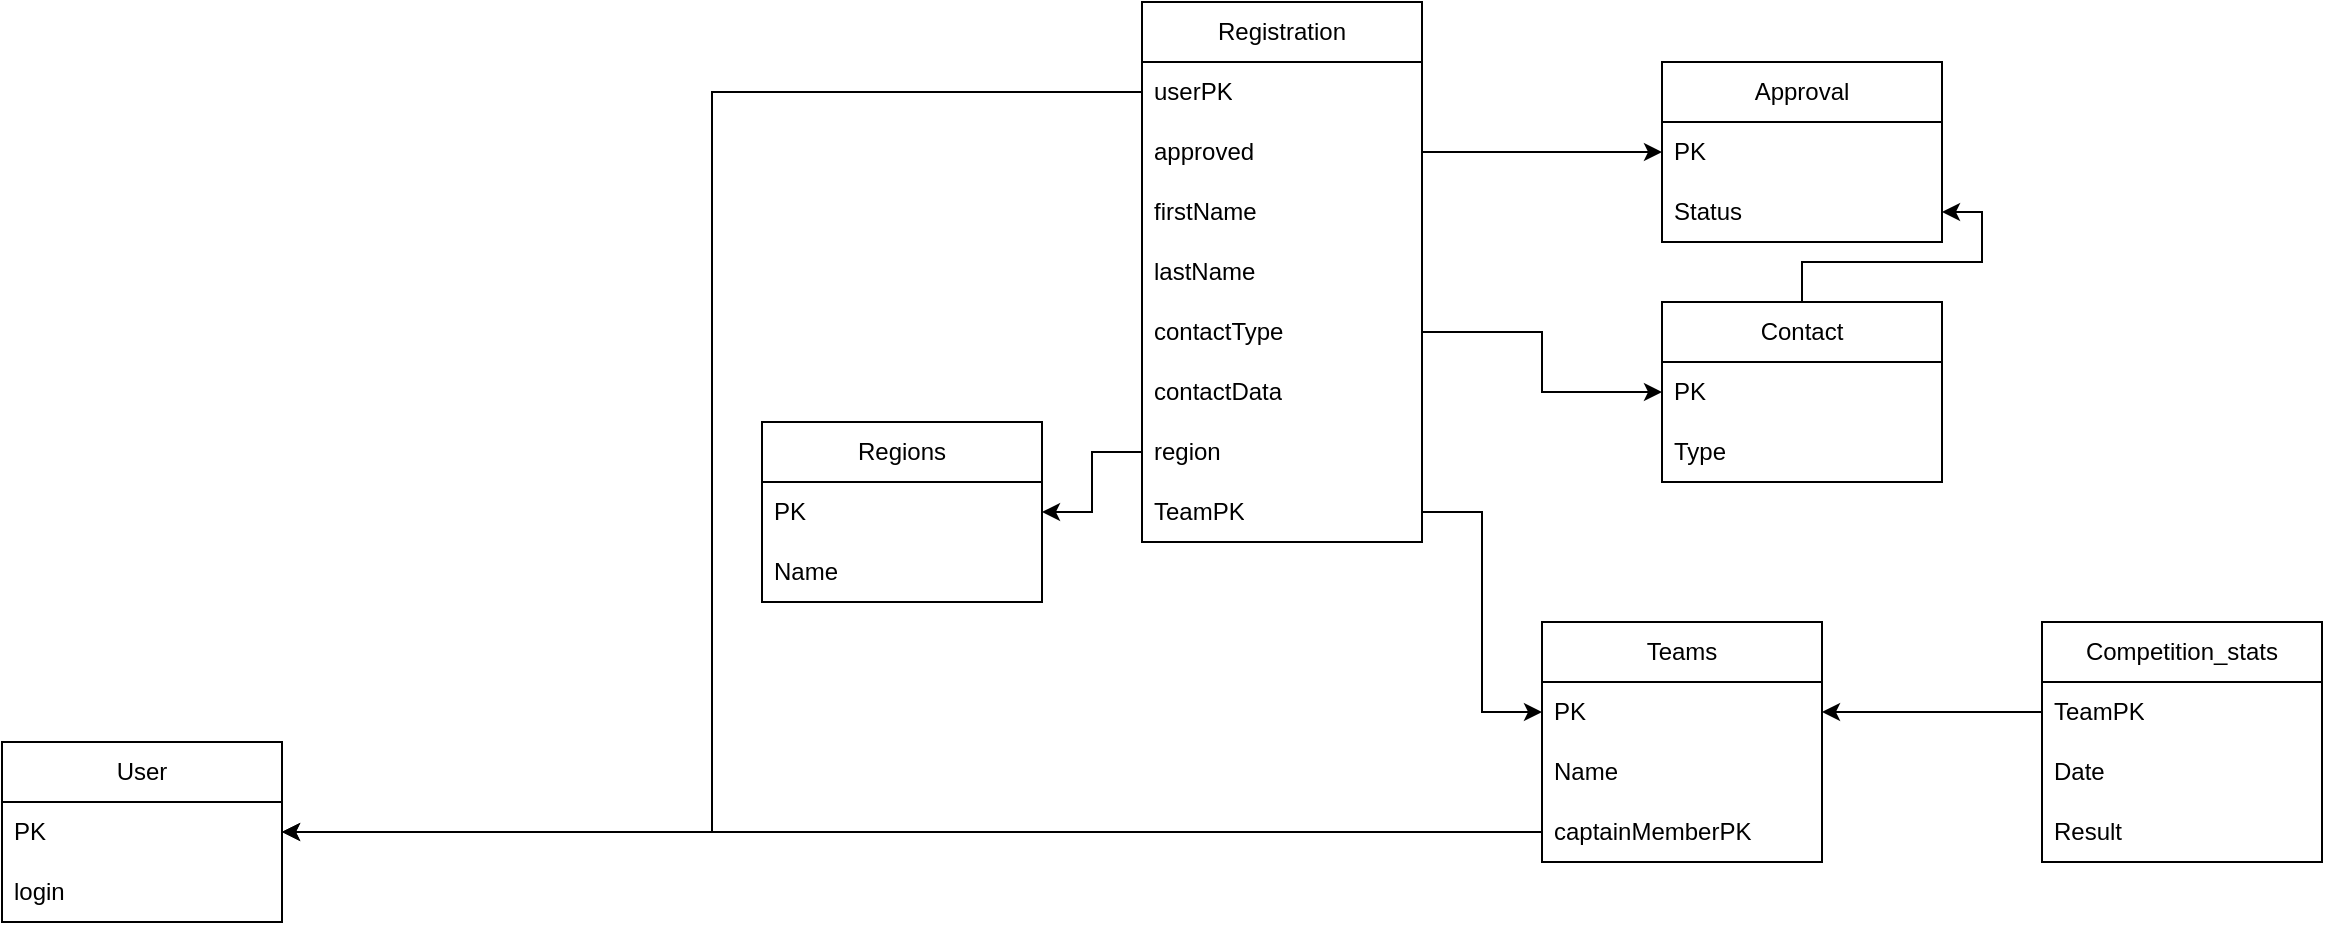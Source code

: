 <mxfile version="22.0.3" type="device">
  <diagram name="Страница — 1" id="AAezG6sqDGXR2QFXzImh">
    <mxGraphModel dx="1745" dy="1896" grid="1" gridSize="10" guides="1" tooltips="1" connect="1" arrows="1" fold="1" page="1" pageScale="1" pageWidth="827" pageHeight="1169" math="0" shadow="0">
      <root>
        <mxCell id="0" />
        <mxCell id="1" parent="0" />
        <mxCell id="q8Ba-6_45BxrqbbM1bzB-1" value="User" style="swimlane;fontStyle=0;childLayout=stackLayout;horizontal=1;startSize=30;horizontalStack=0;resizeParent=1;resizeParentMax=0;resizeLast=0;collapsible=1;marginBottom=0;whiteSpace=wrap;html=1;" vertex="1" parent="1">
          <mxGeometry x="-260" y="150" width="140" height="90" as="geometry" />
        </mxCell>
        <mxCell id="q8Ba-6_45BxrqbbM1bzB-2" value="PK" style="text;strokeColor=none;fillColor=none;align=left;verticalAlign=middle;spacingLeft=4;spacingRight=4;overflow=hidden;points=[[0,0.5],[1,0.5]];portConstraint=eastwest;rotatable=0;whiteSpace=wrap;html=1;" vertex="1" parent="q8Ba-6_45BxrqbbM1bzB-1">
          <mxGeometry y="30" width="140" height="30" as="geometry" />
        </mxCell>
        <mxCell id="q8Ba-6_45BxrqbbM1bzB-21" value="login" style="text;strokeColor=none;fillColor=none;align=left;verticalAlign=middle;spacingLeft=4;spacingRight=4;overflow=hidden;points=[[0,0.5],[1,0.5]];portConstraint=eastwest;rotatable=0;whiteSpace=wrap;html=1;" vertex="1" parent="q8Ba-6_45BxrqbbM1bzB-1">
          <mxGeometry y="60" width="140" height="30" as="geometry" />
        </mxCell>
        <mxCell id="q8Ba-6_45BxrqbbM1bzB-5" value="Registration&lt;br&gt;" style="swimlane;fontStyle=0;childLayout=stackLayout;horizontal=1;startSize=30;horizontalStack=0;resizeParent=1;resizeParentMax=0;resizeLast=0;collapsible=1;marginBottom=0;whiteSpace=wrap;html=1;" vertex="1" parent="1">
          <mxGeometry x="310" y="-220" width="140" height="270" as="geometry" />
        </mxCell>
        <mxCell id="q8Ba-6_45BxrqbbM1bzB-6" value="userPK" style="text;strokeColor=none;fillColor=none;align=left;verticalAlign=middle;spacingLeft=4;spacingRight=4;overflow=hidden;points=[[0,0.5],[1,0.5]];portConstraint=eastwest;rotatable=0;whiteSpace=wrap;html=1;" vertex="1" parent="q8Ba-6_45BxrqbbM1bzB-5">
          <mxGeometry y="30" width="140" height="30" as="geometry" />
        </mxCell>
        <mxCell id="q8Ba-6_45BxrqbbM1bzB-7" value="approved" style="text;strokeColor=none;fillColor=none;align=left;verticalAlign=middle;spacingLeft=4;spacingRight=4;overflow=hidden;points=[[0,0.5],[1,0.5]];portConstraint=eastwest;rotatable=0;whiteSpace=wrap;html=1;" vertex="1" parent="q8Ba-6_45BxrqbbM1bzB-5">
          <mxGeometry y="60" width="140" height="30" as="geometry" />
        </mxCell>
        <mxCell id="q8Ba-6_45BxrqbbM1bzB-49" value="firstName" style="text;strokeColor=none;fillColor=none;align=left;verticalAlign=middle;spacingLeft=4;spacingRight=4;overflow=hidden;points=[[0,0.5],[1,0.5]];portConstraint=eastwest;rotatable=0;whiteSpace=wrap;html=1;" vertex="1" parent="q8Ba-6_45BxrqbbM1bzB-5">
          <mxGeometry y="90" width="140" height="30" as="geometry" />
        </mxCell>
        <mxCell id="q8Ba-6_45BxrqbbM1bzB-50" value="lastName" style="text;strokeColor=none;fillColor=none;align=left;verticalAlign=middle;spacingLeft=4;spacingRight=4;overflow=hidden;points=[[0,0.5],[1,0.5]];portConstraint=eastwest;rotatable=0;whiteSpace=wrap;html=1;" vertex="1" parent="q8Ba-6_45BxrqbbM1bzB-5">
          <mxGeometry y="120" width="140" height="30" as="geometry" />
        </mxCell>
        <mxCell id="q8Ba-6_45BxrqbbM1bzB-51" value="contactType" style="text;strokeColor=none;fillColor=none;align=left;verticalAlign=middle;spacingLeft=4;spacingRight=4;overflow=hidden;points=[[0,0.5],[1,0.5]];portConstraint=eastwest;rotatable=0;whiteSpace=wrap;html=1;" vertex="1" parent="q8Ba-6_45BxrqbbM1bzB-5">
          <mxGeometry y="150" width="140" height="30" as="geometry" />
        </mxCell>
        <mxCell id="q8Ba-6_45BxrqbbM1bzB-52" value="contactData" style="text;strokeColor=none;fillColor=none;align=left;verticalAlign=middle;spacingLeft=4;spacingRight=4;overflow=hidden;points=[[0,0.5],[1,0.5]];portConstraint=eastwest;rotatable=0;whiteSpace=wrap;html=1;" vertex="1" parent="q8Ba-6_45BxrqbbM1bzB-5">
          <mxGeometry y="180" width="140" height="30" as="geometry" />
        </mxCell>
        <mxCell id="q8Ba-6_45BxrqbbM1bzB-53" value="region" style="text;strokeColor=none;fillColor=none;align=left;verticalAlign=middle;spacingLeft=4;spacingRight=4;overflow=hidden;points=[[0,0.5],[1,0.5]];portConstraint=eastwest;rotatable=0;whiteSpace=wrap;html=1;" vertex="1" parent="q8Ba-6_45BxrqbbM1bzB-5">
          <mxGeometry y="210" width="140" height="30" as="geometry" />
        </mxCell>
        <mxCell id="q8Ba-6_45BxrqbbM1bzB-61" value="TeamPK" style="text;strokeColor=none;fillColor=none;align=left;verticalAlign=middle;spacingLeft=4;spacingRight=4;overflow=hidden;points=[[0,0.5],[1,0.5]];portConstraint=eastwest;rotatable=0;whiteSpace=wrap;html=1;" vertex="1" parent="q8Ba-6_45BxrqbbM1bzB-5">
          <mxGeometry y="240" width="140" height="30" as="geometry" />
        </mxCell>
        <mxCell id="q8Ba-6_45BxrqbbM1bzB-9" value="Competition_stats" style="swimlane;fontStyle=0;childLayout=stackLayout;horizontal=1;startSize=30;horizontalStack=0;resizeParent=1;resizeParentMax=0;resizeLast=0;collapsible=1;marginBottom=0;whiteSpace=wrap;html=1;" vertex="1" parent="1">
          <mxGeometry x="760" y="90" width="140" height="120" as="geometry" />
        </mxCell>
        <mxCell id="q8Ba-6_45BxrqbbM1bzB-10" value="TeamPK" style="text;strokeColor=none;fillColor=none;align=left;verticalAlign=middle;spacingLeft=4;spacingRight=4;overflow=hidden;points=[[0,0.5],[1,0.5]];portConstraint=eastwest;rotatable=0;whiteSpace=wrap;html=1;" vertex="1" parent="q8Ba-6_45BxrqbbM1bzB-9">
          <mxGeometry y="30" width="140" height="30" as="geometry" />
        </mxCell>
        <mxCell id="q8Ba-6_45BxrqbbM1bzB-11" value="Date" style="text;strokeColor=none;fillColor=none;align=left;verticalAlign=middle;spacingLeft=4;spacingRight=4;overflow=hidden;points=[[0,0.5],[1,0.5]];portConstraint=eastwest;rotatable=0;whiteSpace=wrap;html=1;" vertex="1" parent="q8Ba-6_45BxrqbbM1bzB-9">
          <mxGeometry y="60" width="140" height="30" as="geometry" />
        </mxCell>
        <mxCell id="q8Ba-6_45BxrqbbM1bzB-12" value="Result" style="text;strokeColor=none;fillColor=none;align=left;verticalAlign=middle;spacingLeft=4;spacingRight=4;overflow=hidden;points=[[0,0.5],[1,0.5]];portConstraint=eastwest;rotatable=0;whiteSpace=wrap;html=1;" vertex="1" parent="q8Ba-6_45BxrqbbM1bzB-9">
          <mxGeometry y="90" width="140" height="30" as="geometry" />
        </mxCell>
        <mxCell id="q8Ba-6_45BxrqbbM1bzB-22" value="Regions" style="swimlane;fontStyle=0;childLayout=stackLayout;horizontal=1;startSize=30;horizontalStack=0;resizeParent=1;resizeParentMax=0;resizeLast=0;collapsible=1;marginBottom=0;whiteSpace=wrap;html=1;" vertex="1" parent="1">
          <mxGeometry x="120" y="-10" width="140" height="90" as="geometry" />
        </mxCell>
        <mxCell id="q8Ba-6_45BxrqbbM1bzB-23" value="PK" style="text;strokeColor=none;fillColor=none;align=left;verticalAlign=middle;spacingLeft=4;spacingRight=4;overflow=hidden;points=[[0,0.5],[1,0.5]];portConstraint=eastwest;rotatable=0;whiteSpace=wrap;html=1;" vertex="1" parent="q8Ba-6_45BxrqbbM1bzB-22">
          <mxGeometry y="30" width="140" height="30" as="geometry" />
        </mxCell>
        <mxCell id="q8Ba-6_45BxrqbbM1bzB-24" value="Name" style="text;strokeColor=none;fillColor=none;align=left;verticalAlign=middle;spacingLeft=4;spacingRight=4;overflow=hidden;points=[[0,0.5],[1,0.5]];portConstraint=eastwest;rotatable=0;whiteSpace=wrap;html=1;" vertex="1" parent="q8Ba-6_45BxrqbbM1bzB-22">
          <mxGeometry y="60" width="140" height="30" as="geometry" />
        </mxCell>
        <mxCell id="q8Ba-6_45BxrqbbM1bzB-27" value="Teams" style="swimlane;fontStyle=0;childLayout=stackLayout;horizontal=1;startSize=30;horizontalStack=0;resizeParent=1;resizeParentMax=0;resizeLast=0;collapsible=1;marginBottom=0;whiteSpace=wrap;html=1;" vertex="1" parent="1">
          <mxGeometry x="510" y="90" width="140" height="120" as="geometry" />
        </mxCell>
        <mxCell id="q8Ba-6_45BxrqbbM1bzB-28" value="PK" style="text;strokeColor=none;fillColor=none;align=left;verticalAlign=middle;spacingLeft=4;spacingRight=4;overflow=hidden;points=[[0,0.5],[1,0.5]];portConstraint=eastwest;rotatable=0;whiteSpace=wrap;html=1;" vertex="1" parent="q8Ba-6_45BxrqbbM1bzB-27">
          <mxGeometry y="30" width="140" height="30" as="geometry" />
        </mxCell>
        <mxCell id="q8Ba-6_45BxrqbbM1bzB-29" value="Name" style="text;strokeColor=none;fillColor=none;align=left;verticalAlign=middle;spacingLeft=4;spacingRight=4;overflow=hidden;points=[[0,0.5],[1,0.5]];portConstraint=eastwest;rotatable=0;whiteSpace=wrap;html=1;" vertex="1" parent="q8Ba-6_45BxrqbbM1bzB-27">
          <mxGeometry y="60" width="140" height="30" as="geometry" />
        </mxCell>
        <mxCell id="q8Ba-6_45BxrqbbM1bzB-30" value="captainMemberPK" style="text;strokeColor=none;fillColor=none;align=left;verticalAlign=middle;spacingLeft=4;spacingRight=4;overflow=hidden;points=[[0,0.5],[1,0.5]];portConstraint=eastwest;rotatable=0;whiteSpace=wrap;html=1;" vertex="1" parent="q8Ba-6_45BxrqbbM1bzB-27">
          <mxGeometry y="90" width="140" height="30" as="geometry" />
        </mxCell>
        <mxCell id="q8Ba-6_45BxrqbbM1bzB-31" style="edgeStyle=orthogonalEdgeStyle;rounded=0;orthogonalLoop=1;jettySize=auto;html=1;entryX=1;entryY=0.5;entryDx=0;entryDy=0;" edge="1" parent="1" source="q8Ba-6_45BxrqbbM1bzB-30" target="q8Ba-6_45BxrqbbM1bzB-2">
          <mxGeometry relative="1" as="geometry" />
        </mxCell>
        <mxCell id="q8Ba-6_45BxrqbbM1bzB-40" style="edgeStyle=orthogonalEdgeStyle;rounded=0;orthogonalLoop=1;jettySize=auto;html=1;entryX=1;entryY=0.5;entryDx=0;entryDy=0;" edge="1" parent="1" source="q8Ba-6_45BxrqbbM1bzB-10" target="q8Ba-6_45BxrqbbM1bzB-28">
          <mxGeometry relative="1" as="geometry" />
        </mxCell>
        <mxCell id="q8Ba-6_45BxrqbbM1bzB-41" style="edgeStyle=orthogonalEdgeStyle;rounded=0;orthogonalLoop=1;jettySize=auto;html=1;entryX=1;entryY=0.5;entryDx=0;entryDy=0;" edge="1" parent="1" source="q8Ba-6_45BxrqbbM1bzB-6" target="q8Ba-6_45BxrqbbM1bzB-2">
          <mxGeometry relative="1" as="geometry" />
        </mxCell>
        <mxCell id="q8Ba-6_45BxrqbbM1bzB-42" value="Approval" style="swimlane;fontStyle=0;childLayout=stackLayout;horizontal=1;startSize=30;horizontalStack=0;resizeParent=1;resizeParentMax=0;resizeLast=0;collapsible=1;marginBottom=0;whiteSpace=wrap;html=1;" vertex="1" parent="1">
          <mxGeometry x="570" y="-190" width="140" height="90" as="geometry" />
        </mxCell>
        <mxCell id="q8Ba-6_45BxrqbbM1bzB-43" value="PK&lt;span style=&quot;white-space: pre;&quot;&gt;&#x9;&lt;/span&gt;" style="text;strokeColor=none;fillColor=none;align=left;verticalAlign=middle;spacingLeft=4;spacingRight=4;overflow=hidden;points=[[0,0.5],[1,0.5]];portConstraint=eastwest;rotatable=0;whiteSpace=wrap;html=1;" vertex="1" parent="q8Ba-6_45BxrqbbM1bzB-42">
          <mxGeometry y="30" width="140" height="30" as="geometry" />
        </mxCell>
        <mxCell id="q8Ba-6_45BxrqbbM1bzB-44" value="Status" style="text;strokeColor=none;fillColor=none;align=left;verticalAlign=middle;spacingLeft=4;spacingRight=4;overflow=hidden;points=[[0,0.5],[1,0.5]];portConstraint=eastwest;rotatable=0;whiteSpace=wrap;html=1;" vertex="1" parent="q8Ba-6_45BxrqbbM1bzB-42">
          <mxGeometry y="60" width="140" height="30" as="geometry" />
        </mxCell>
        <mxCell id="q8Ba-6_45BxrqbbM1bzB-46" style="edgeStyle=orthogonalEdgeStyle;rounded=0;orthogonalLoop=1;jettySize=auto;html=1;entryX=0;entryY=0.5;entryDx=0;entryDy=0;" edge="1" parent="1" source="q8Ba-6_45BxrqbbM1bzB-7" target="q8Ba-6_45BxrqbbM1bzB-43">
          <mxGeometry relative="1" as="geometry" />
        </mxCell>
        <mxCell id="q8Ba-6_45BxrqbbM1bzB-58" value="" style="edgeStyle=orthogonalEdgeStyle;rounded=0;orthogonalLoop=1;jettySize=auto;html=1;" edge="1" parent="1" source="q8Ba-6_45BxrqbbM1bzB-54" target="q8Ba-6_45BxrqbbM1bzB-44">
          <mxGeometry relative="1" as="geometry" />
        </mxCell>
        <mxCell id="q8Ba-6_45BxrqbbM1bzB-54" value="Contact" style="swimlane;fontStyle=0;childLayout=stackLayout;horizontal=1;startSize=30;horizontalStack=0;resizeParent=1;resizeParentMax=0;resizeLast=0;collapsible=1;marginBottom=0;whiteSpace=wrap;html=1;" vertex="1" parent="1">
          <mxGeometry x="570" y="-70" width="140" height="90" as="geometry" />
        </mxCell>
        <mxCell id="q8Ba-6_45BxrqbbM1bzB-55" value="PK&lt;span style=&quot;white-space: pre;&quot;&gt;&#x9;&lt;/span&gt;" style="text;strokeColor=none;fillColor=none;align=left;verticalAlign=middle;spacingLeft=4;spacingRight=4;overflow=hidden;points=[[0,0.5],[1,0.5]];portConstraint=eastwest;rotatable=0;whiteSpace=wrap;html=1;" vertex="1" parent="q8Ba-6_45BxrqbbM1bzB-54">
          <mxGeometry y="30" width="140" height="30" as="geometry" />
        </mxCell>
        <mxCell id="q8Ba-6_45BxrqbbM1bzB-56" value="Type" style="text;strokeColor=none;fillColor=none;align=left;verticalAlign=middle;spacingLeft=4;spacingRight=4;overflow=hidden;points=[[0,0.5],[1,0.5]];portConstraint=eastwest;rotatable=0;whiteSpace=wrap;html=1;" vertex="1" parent="q8Ba-6_45BxrqbbM1bzB-54">
          <mxGeometry y="60" width="140" height="30" as="geometry" />
        </mxCell>
        <mxCell id="q8Ba-6_45BxrqbbM1bzB-57" style="edgeStyle=orthogonalEdgeStyle;rounded=0;orthogonalLoop=1;jettySize=auto;html=1;entryX=0;entryY=0.5;entryDx=0;entryDy=0;" edge="1" parent="1" source="q8Ba-6_45BxrqbbM1bzB-51" target="q8Ba-6_45BxrqbbM1bzB-55">
          <mxGeometry relative="1" as="geometry" />
        </mxCell>
        <mxCell id="q8Ba-6_45BxrqbbM1bzB-59" style="edgeStyle=orthogonalEdgeStyle;rounded=0;orthogonalLoop=1;jettySize=auto;html=1;entryX=1;entryY=0.5;entryDx=0;entryDy=0;" edge="1" parent="1" source="q8Ba-6_45BxrqbbM1bzB-53" target="q8Ba-6_45BxrqbbM1bzB-23">
          <mxGeometry relative="1" as="geometry" />
        </mxCell>
        <mxCell id="q8Ba-6_45BxrqbbM1bzB-63" style="edgeStyle=orthogonalEdgeStyle;rounded=0;orthogonalLoop=1;jettySize=auto;html=1;entryX=0;entryY=0.5;entryDx=0;entryDy=0;" edge="1" parent="1" source="q8Ba-6_45BxrqbbM1bzB-61" target="q8Ba-6_45BxrqbbM1bzB-28">
          <mxGeometry relative="1" as="geometry" />
        </mxCell>
      </root>
    </mxGraphModel>
  </diagram>
</mxfile>
